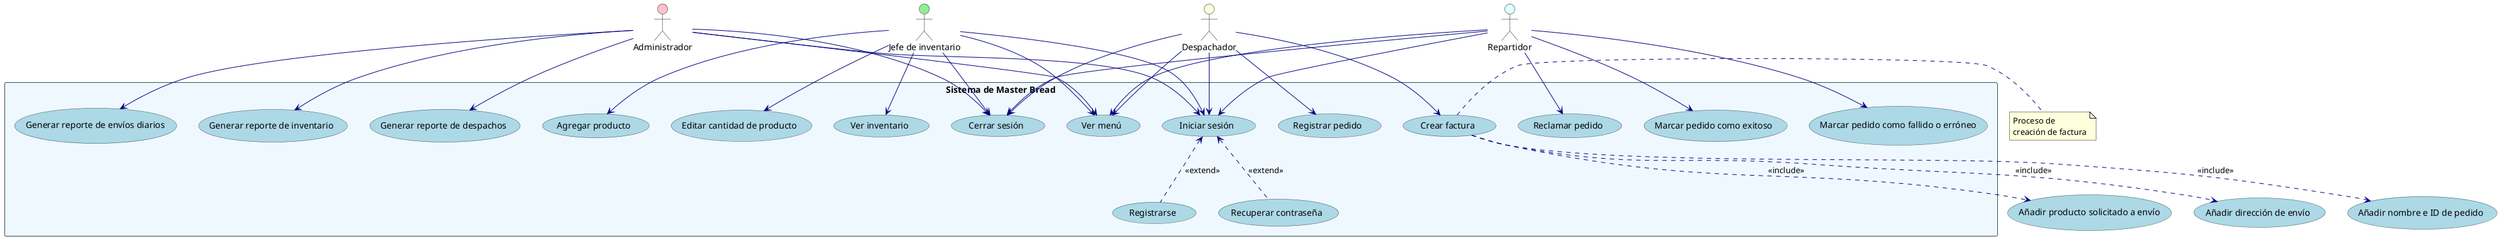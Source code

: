 @startuml Inventory Use Case Diagram
' Definición de estilos
skinparam usecase {
  BackgroundColor LightBlue
  BorderColor DarkSlateGray
  ArrowColor Navy
  ActorBorderColor DarkSlateGray
  ActorBackgroundColor Wheat
}
skinparam rectangle {
  BackgroundColor AliceBlue
  BorderColor DarkSlateGray
}
' Definición de actores
:Administrador: as admin #Pink
:Jefe de inventario: as inventory #LightGreen
:Despachador: as dispatcher #LightYellow
:Repartidor: as deliveryGuy #LightCyan

' Sistema principal
rectangle "Sistema de Master Bread" {
  ' Casos de uso comunes
  (Iniciar sesión) as UC1
  (Ver menú) as UC2
  (Cerrar sesión) as UC3
  
  ' Jefe de inventario
  (Ver inventario) as UC4
  (Agregar producto) as UC5
  (Editar cantidad de producto) as UC6
  
  ' Administrador
  (Generar reporte de envíos diarios) as UC7
  (Generar reporte de inventario) as UC8
  (Generar reporte de despachos) as UC9
  
  ' Despachador
  (Registrar pedido) as UC10
  (Crear factura) as UC11
  
  ' Repartidor
  (Reclamar pedido) as UC12
  (Marcar pedido como exitoso) as UC13
  (Marcar pedido como fallido o erróneo) as UC14
  
  ' Extensiones
  (Recuperar contraseña) as UC15
  (Registrarse) as UC16
}

' Relaciones de los actores
admin --> UC1
admin --> UC2
admin --> UC3
admin --> UC7
admin --> UC8
admin --> UC9

inventory --> UC1
inventory --> UC2
inventory --> UC3
inventory --> UC4
inventory --> UC5
inventory --> UC6

dispatcher --> UC1
dispatcher --> UC2
dispatcher --> UC3
dispatcher --> UC10
dispatcher --> UC11

deliveryGuy --> UC1
deliveryGuy --> UC2
deliveryGuy --> UC3
deliveryGuy --> UC12
deliveryGuy --> UC13
deliveryGuy --> UC14

' Relaciones de extensión
UC1 <.. UC15 : <<extend>>
UC1 <.. UC16 : <<extend>>

' Relaciones de inclusión
UC11 ..> (Añadir producto solicitado a envío) : <<include>>
UC11 ..> (Añadir dirección de envío) : <<include>>
UC11 ..> (Añadir nombre e ID de pedido) : <<include>>

' Notas explicativas
note right of UC11 : Proceso de\ncreación de factura

@enduml
